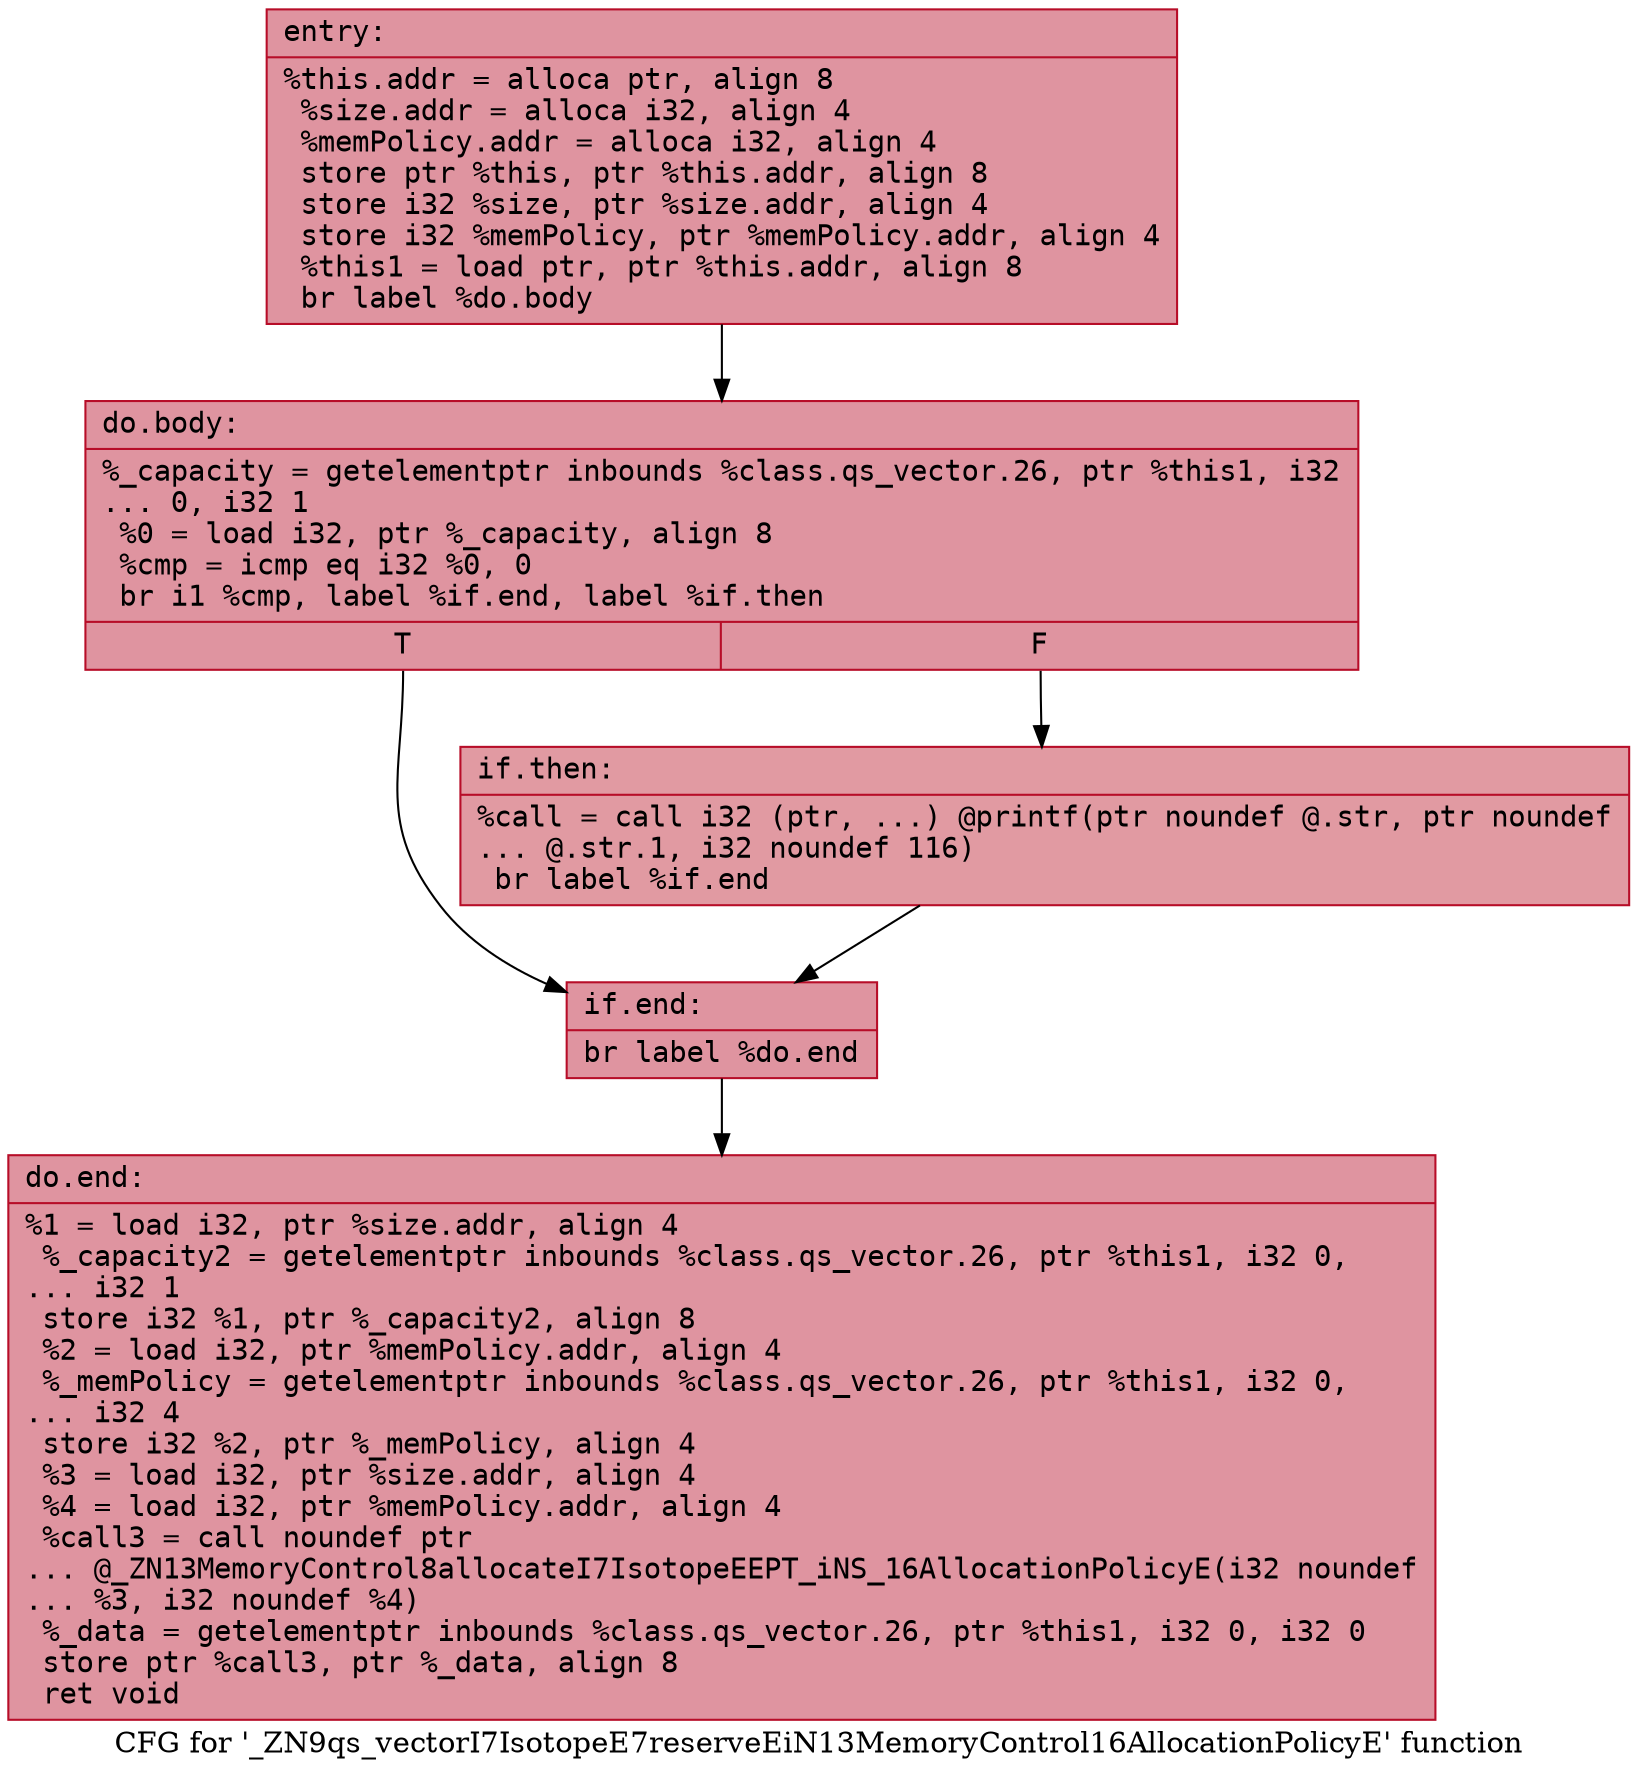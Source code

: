 digraph "CFG for '_ZN9qs_vectorI7IsotopeE7reserveEiN13MemoryControl16AllocationPolicyE' function" {
	label="CFG for '_ZN9qs_vectorI7IsotopeE7reserveEiN13MemoryControl16AllocationPolicyE' function";

	Node0x55dab46e8a20 [shape=record,color="#b70d28ff", style=filled, fillcolor="#b70d2870" fontname="Courier",label="{entry:\l|  %this.addr = alloca ptr, align 8\l  %size.addr = alloca i32, align 4\l  %memPolicy.addr = alloca i32, align 4\l  store ptr %this, ptr %this.addr, align 8\l  store i32 %size, ptr %size.addr, align 4\l  store i32 %memPolicy, ptr %memPolicy.addr, align 4\l  %this1 = load ptr, ptr %this.addr, align 8\l  br label %do.body\l}"];
	Node0x55dab46e8a20 -> Node0x55dab46e8a90[tooltip="entry -> do.body\nProbability 100.00%" ];
	Node0x55dab46e8a90 [shape=record,color="#b70d28ff", style=filled, fillcolor="#b70d2870" fontname="Courier",label="{do.body:\l|  %_capacity = getelementptr inbounds %class.qs_vector.26, ptr %this1, i32\l... 0, i32 1\l  %0 = load i32, ptr %_capacity, align 8\l  %cmp = icmp eq i32 %0, 0\l  br i1 %cmp, label %if.end, label %if.then\l|{<s0>T|<s1>F}}"];
	Node0x55dab46e8a90:s0 -> Node0x55dab46e9300[tooltip="do.body -> if.end\nProbability 37.50%" ];
	Node0x55dab46e8a90:s1 -> Node0x55dab46e9370[tooltip="do.body -> if.then\nProbability 62.50%" ];
	Node0x55dab46e9370 [shape=record,color="#b70d28ff", style=filled, fillcolor="#bb1b2c70" fontname="Courier",label="{if.then:\l|  %call = call i32 (ptr, ...) @printf(ptr noundef @.str, ptr noundef\l... @.str.1, i32 noundef 116)\l  br label %if.end\l}"];
	Node0x55dab46e9370 -> Node0x55dab46e9300[tooltip="if.then -> if.end\nProbability 100.00%" ];
	Node0x55dab46e9300 [shape=record,color="#b70d28ff", style=filled, fillcolor="#b70d2870" fontname="Courier",label="{if.end:\l|  br label %do.end\l}"];
	Node0x55dab46e9300 -> Node0x55dab46e9770[tooltip="if.end -> do.end\nProbability 100.00%" ];
	Node0x55dab46e9770 [shape=record,color="#b70d28ff", style=filled, fillcolor="#b70d2870" fontname="Courier",label="{do.end:\l|  %1 = load i32, ptr %size.addr, align 4\l  %_capacity2 = getelementptr inbounds %class.qs_vector.26, ptr %this1, i32 0,\l... i32 1\l  store i32 %1, ptr %_capacity2, align 8\l  %2 = load i32, ptr %memPolicy.addr, align 4\l  %_memPolicy = getelementptr inbounds %class.qs_vector.26, ptr %this1, i32 0,\l... i32 4\l  store i32 %2, ptr %_memPolicy, align 4\l  %3 = load i32, ptr %size.addr, align 4\l  %4 = load i32, ptr %memPolicy.addr, align 4\l  %call3 = call noundef ptr\l... @_ZN13MemoryControl8allocateI7IsotopeEEPT_iNS_16AllocationPolicyE(i32 noundef\l... %3, i32 noundef %4)\l  %_data = getelementptr inbounds %class.qs_vector.26, ptr %this1, i32 0, i32 0\l  store ptr %call3, ptr %_data, align 8\l  ret void\l}"];
}
